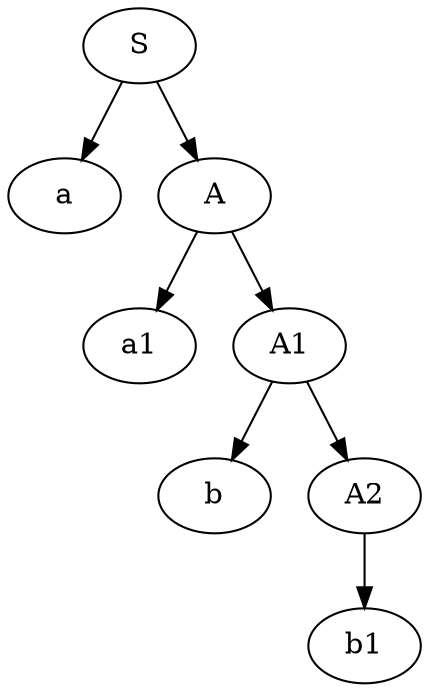 // Tree
digraph {
	S -> a
	S -> A
	A -> a1
	A -> A1
	A1 -> b
	A1 -> A2
	A2 -> b1
	A1
	a
	A
	b1
	a1
	A2
	S
	b
}
